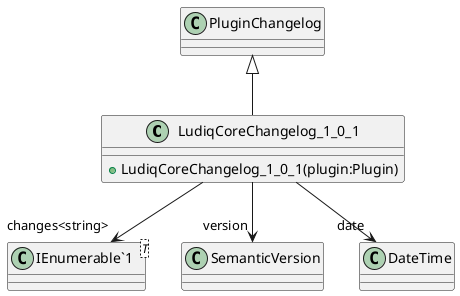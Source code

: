 @startuml
class LudiqCoreChangelog_1_0_1 {
    + LudiqCoreChangelog_1_0_1(plugin:Plugin)
}
class "IEnumerable`1"<T> {
}
PluginChangelog <|-- LudiqCoreChangelog_1_0_1
LudiqCoreChangelog_1_0_1 --> "version" SemanticVersion
LudiqCoreChangelog_1_0_1 --> "date" DateTime
LudiqCoreChangelog_1_0_1 --> "changes<string>" "IEnumerable`1"
@enduml
